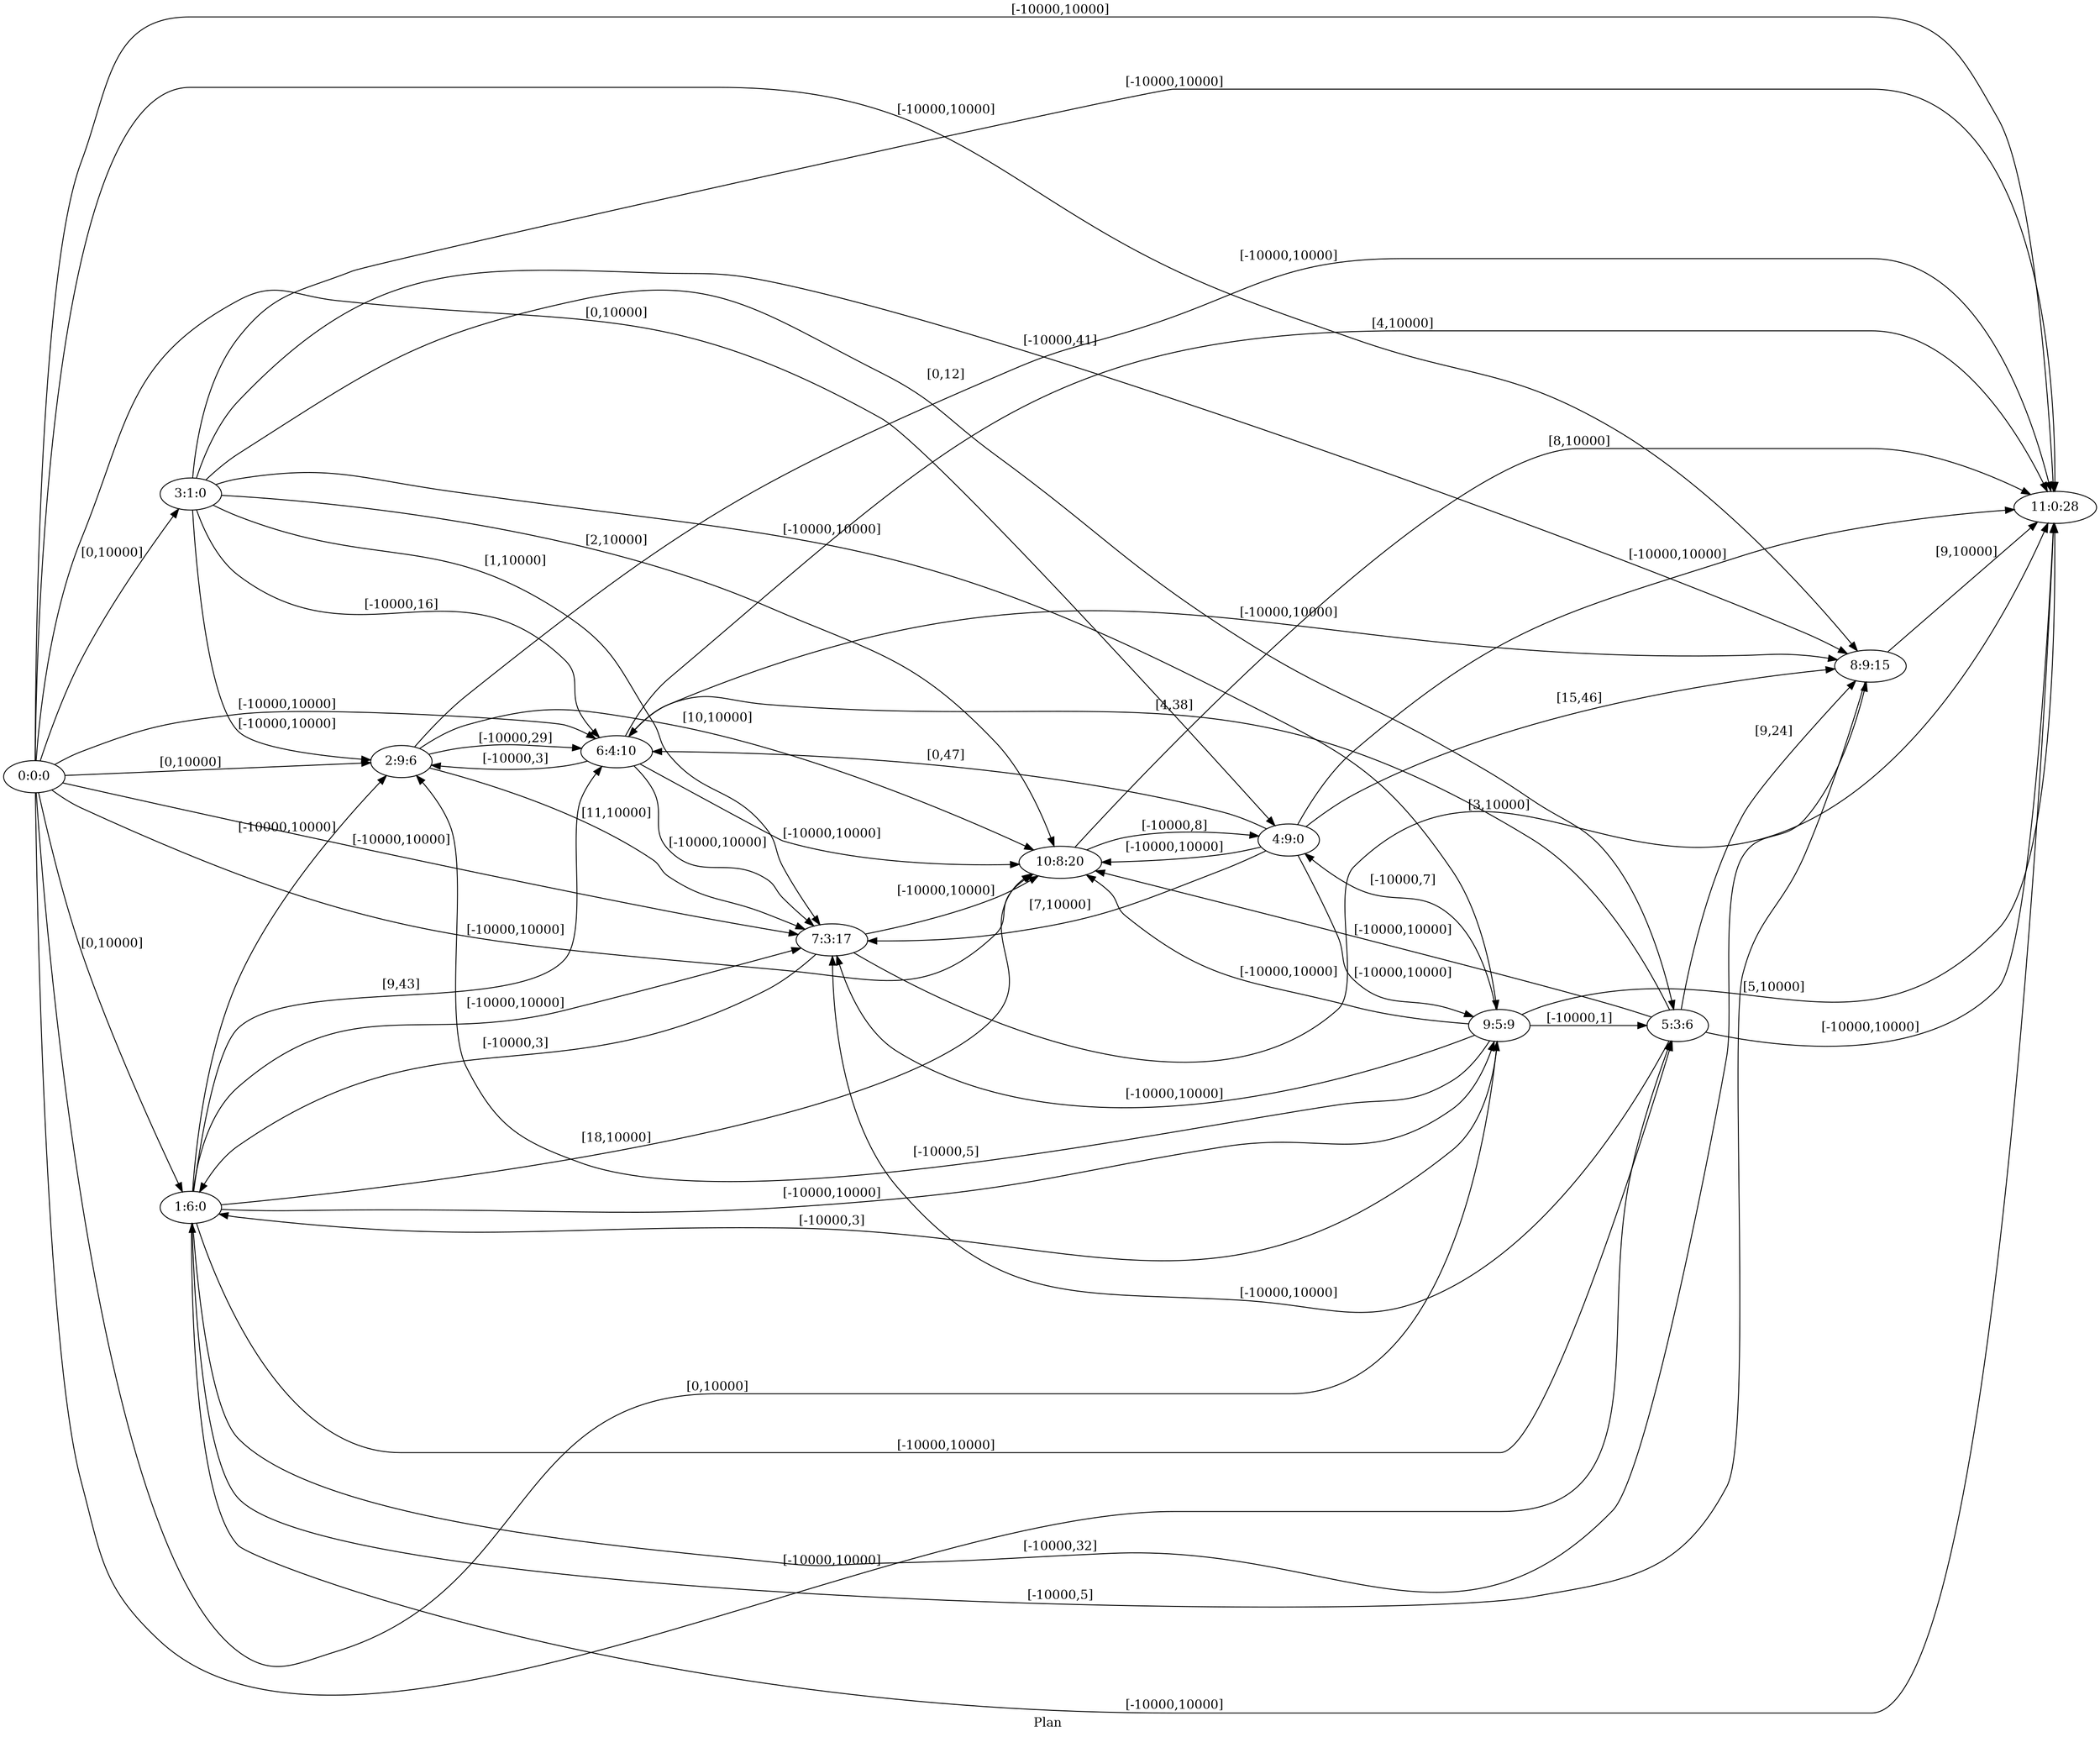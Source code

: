 digraph G {
 rankdir = LR;
 nodesep = .45; 
 size = 30;
label="Plan ";
 fldt = 0.634338;
"0:0:0"->"1:6:0"[ label = "[0,10000]"];
"0:0:0"->"2:9:6"[ label = "[0,10000]"];
"0:0:0"->"3:1:0"[ label = "[0,10000]"];
"0:0:0"->"4:9:0"[ label = "[0,10000]"];
"0:0:0"->"5:3:6"[ label = "[-10000,10000]"];
"0:0:0"->"6:4:10"[ label = "[-10000,10000]"];
"0:0:0"->"7:3:17"[ label = "[-10000,10000]"];
"0:0:0"->"8:9:15"[ label = "[-10000,10000]"];
"0:0:0"->"9:5:9"[ label = "[0,10000]"];
"0:0:0"->"10:8:20"[ label = "[-10000,10000]"];
"0:0:0"->"11:0:28"[ label = "[-10000,10000]"];
"1:6:0"->"2:9:6"[ label = "[-10000,10000]"];
"1:6:0"->"5:3:6"[ label = "[-10000,10000]"];
"1:6:0"->"6:4:10"[ label = "[9,43]"];
"1:6:0"->"7:3:17"[ label = "[-10000,10000]"];
"1:6:0"->"8:9:15"[ label = "[-10000,32]"];
"1:6:0"->"9:5:9"[ label = "[-10000,10000]"];
"1:6:0"->"10:8:20"[ label = "[18,10000]"];
"1:6:0"->"11:0:28"[ label = "[-10000,10000]"];
"2:9:6"->"6:4:10"[ label = "[-10000,29]"];
"2:9:6"->"7:3:17"[ label = "[11,10000]"];
"2:9:6"->"10:8:20"[ label = "[10,10000]"];
"2:9:6"->"11:0:28"[ label = "[-10000,10000]"];
"3:1:0"->"2:9:6"[ label = "[-10000,10000]"];
"3:1:0"->"5:3:6"[ label = "[0,12]"];
"3:1:0"->"6:4:10"[ label = "[-10000,16]"];
"3:1:0"->"7:3:17"[ label = "[1,10000]"];
"3:1:0"->"8:9:15"[ label = "[-10000,41]"];
"3:1:0"->"9:5:9"[ label = "[-10000,10000]"];
"3:1:0"->"10:8:20"[ label = "[2,10000]"];
"3:1:0"->"11:0:28"[ label = "[-10000,10000]"];
"4:9:0"->"6:4:10"[ label = "[0,47]"];
"4:9:0"->"7:3:17"[ label = "[7,10000]"];
"4:9:0"->"8:9:15"[ label = "[15,46]"];
"4:9:0"->"9:5:9"[ label = "[-10000,10000]"];
"4:9:0"->"10:8:20"[ label = "[-10000,10000]"];
"4:9:0"->"11:0:28"[ label = "[-10000,10000]"];
"5:3:6"->"6:4:10"[ label = "[4,38]"];
"5:3:6"->"7:3:17"[ label = "[-10000,10000]"];
"5:3:6"->"8:9:15"[ label = "[9,24]"];
"5:3:6"->"10:8:20"[ label = "[-10000,10000]"];
"5:3:6"->"11:0:28"[ label = "[-10000,10000]"];
"6:4:10"->"2:9:6"[ label = "[-10000,3]"];
"6:4:10"->"7:3:17"[ label = "[-10000,10000]"];
"6:4:10"->"8:9:15"[ label = "[-10000,10000]"];
"6:4:10"->"10:8:20"[ label = "[-10000,10000]"];
"6:4:10"->"11:0:28"[ label = "[4,10000]"];
"7:3:17"->"1:6:0"[ label = "[-10000,3]"];
"7:3:17"->"10:8:20"[ label = "[-10000,10000]"];
"7:3:17"->"11:0:28"[ label = "[3,10000]"];
"8:9:15"->"1:6:0"[ label = "[-10000,5]"];
"8:9:15"->"11:0:28"[ label = "[9,10000]"];
"9:5:9"->"1:6:0"[ label = "[-10000,3]"];
"9:5:9"->"2:9:6"[ label = "[-10000,5]"];
"9:5:9"->"4:9:0"[ label = "[-10000,7]"];
"9:5:9"->"5:3:6"[ label = "[-10000,1]"];
"9:5:9"->"7:3:17"[ label = "[-10000,10000]"];
"9:5:9"->"10:8:20"[ label = "[-10000,10000]"];
"9:5:9"->"11:0:28"[ label = "[5,10000]"];
"10:8:20"->"4:9:0"[ label = "[-10000,8]"];
"10:8:20"->"11:0:28"[ label = "[8,10000]"];
}

